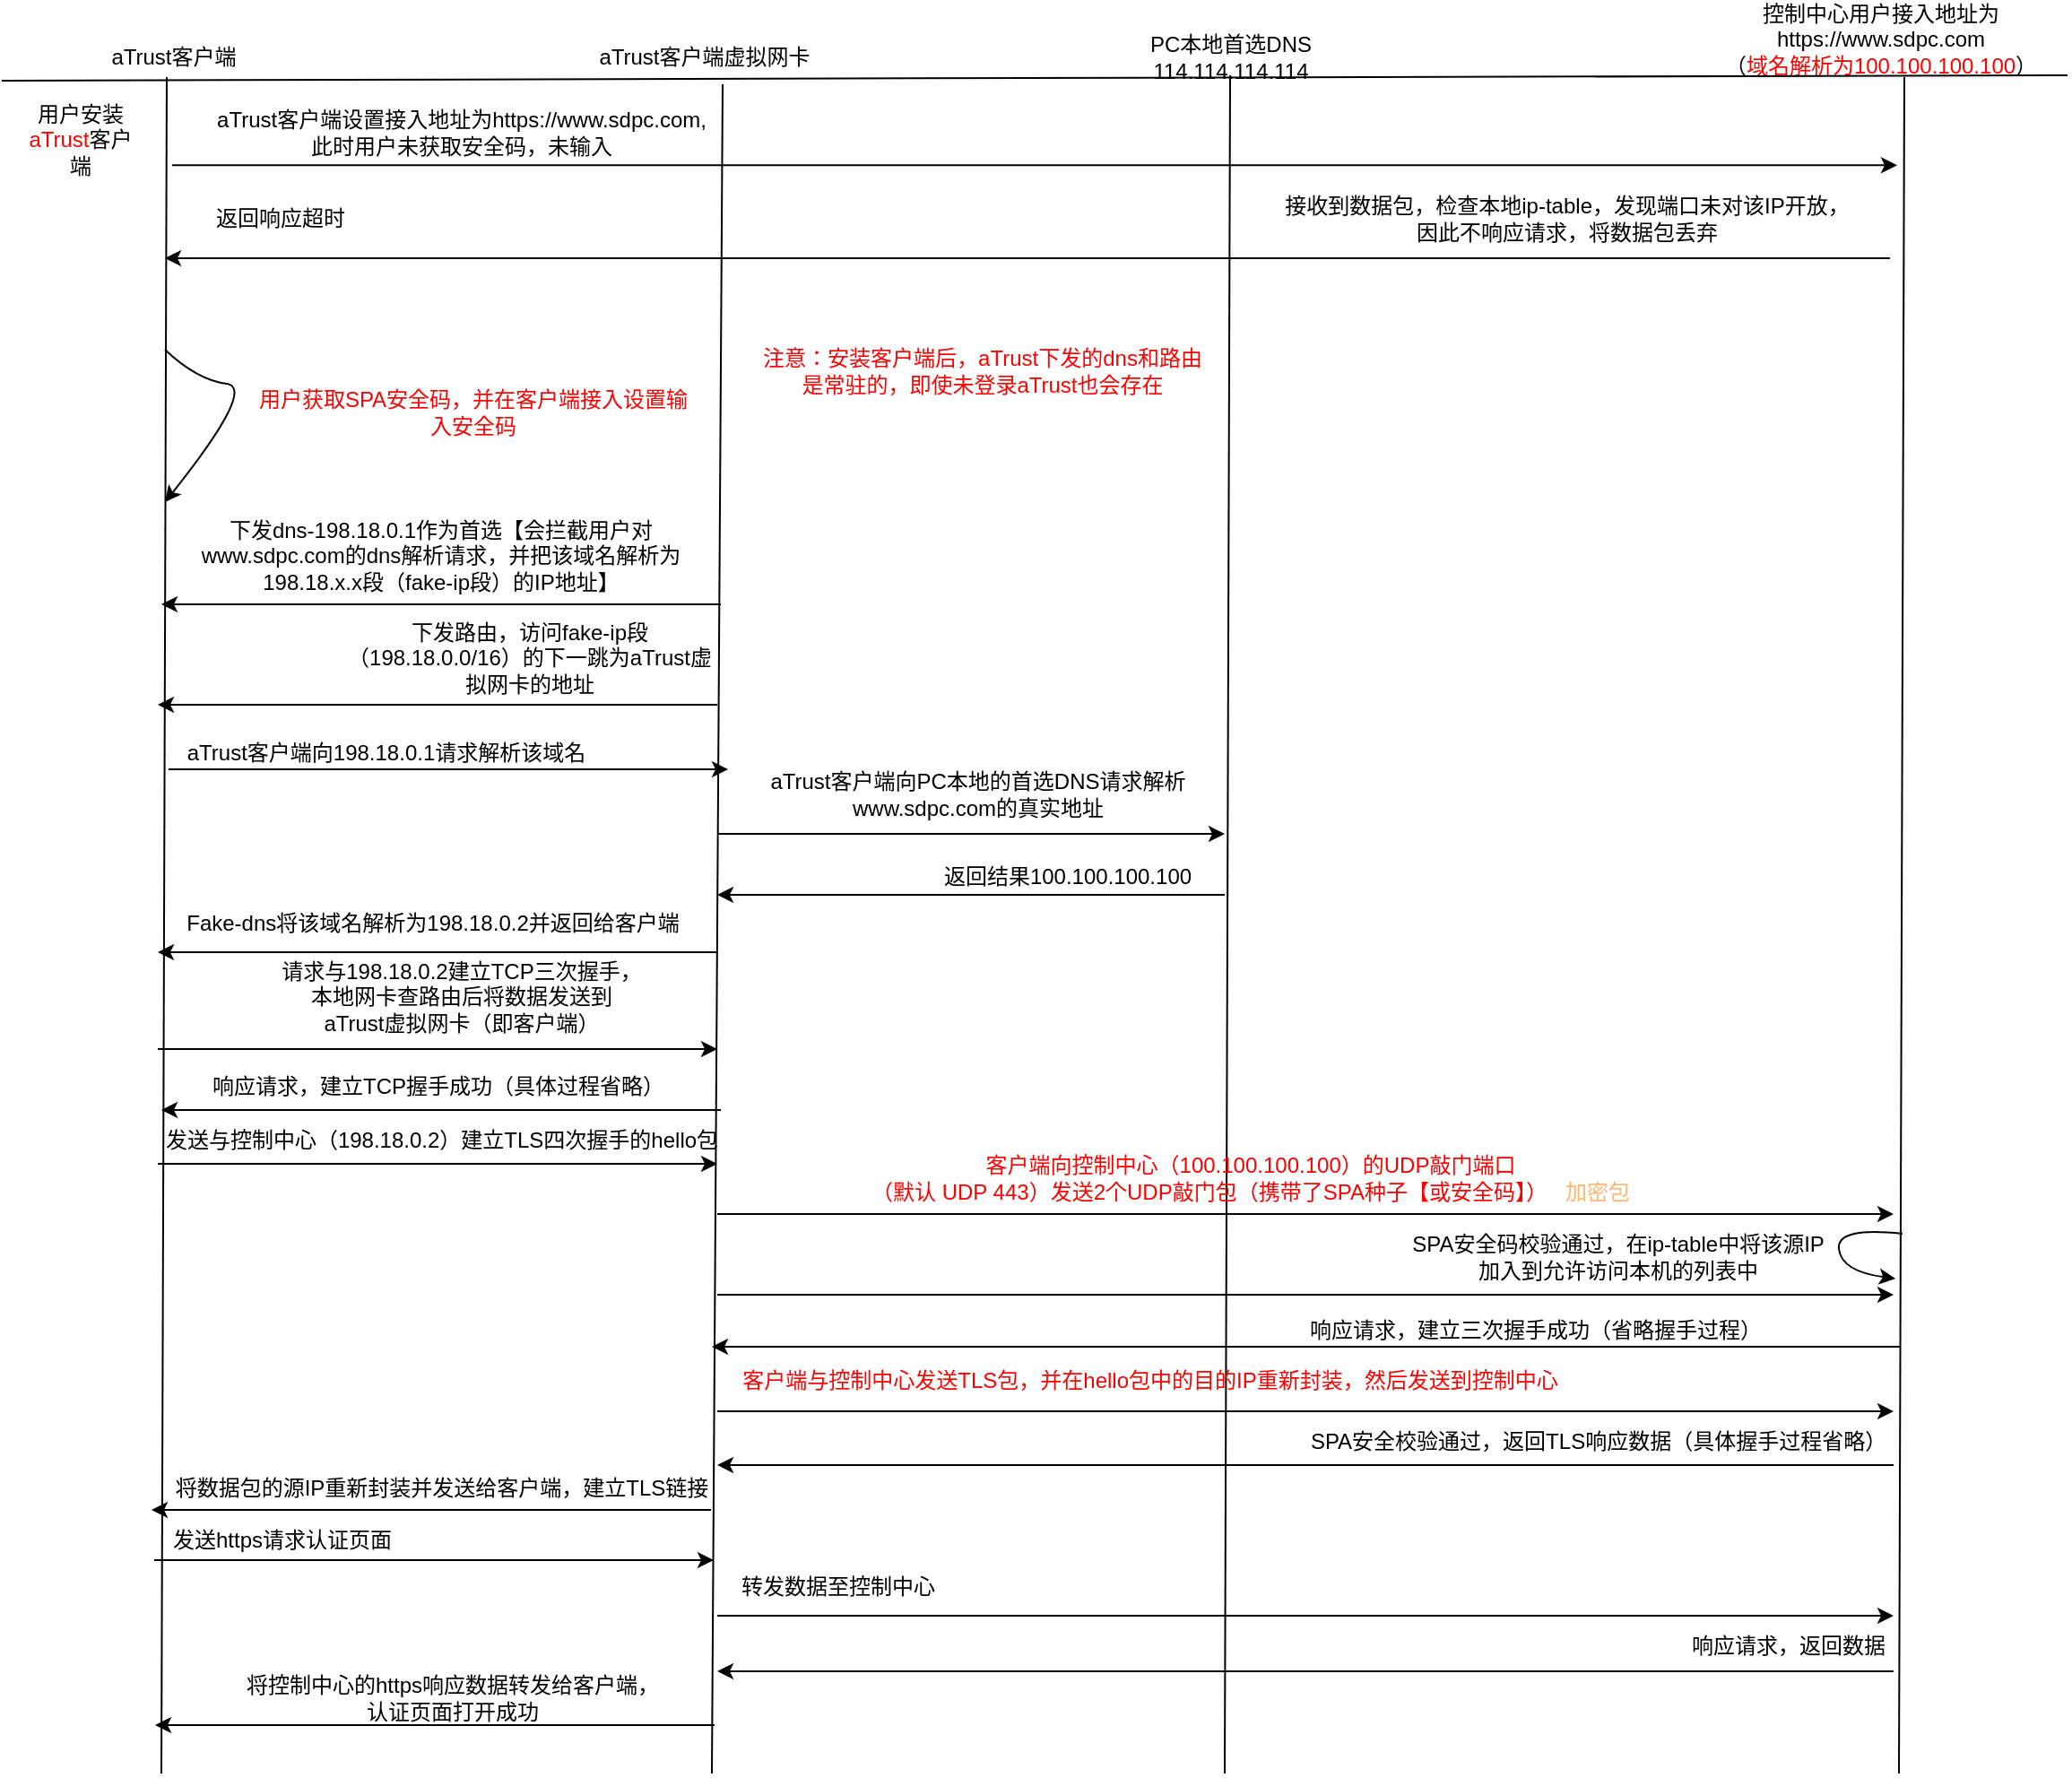 <mxfile version="28.1.1">
  <diagram name="第 1 页" id="DA86E5S3Rui6vH5Qsvgz">
    <mxGraphModel dx="1387" dy="777" grid="0" gridSize="10" guides="1" tooltips="1" connect="1" arrows="1" fold="1" page="1" pageScale="1" pageWidth="1600" pageHeight="900" background="none" math="0" shadow="0">
      <root>
        <mxCell id="0" />
        <mxCell id="1" parent="0" />
        <mxCell id="9GgOXBw_nXqRGx3ygDWn-6" value="aTrust客户端" style="text;html=1;align=center;verticalAlign=middle;whiteSpace=wrap;rounded=0;" parent="1" vertex="1">
          <mxGeometry x="270" y="100" width="82" height="30" as="geometry" />
        </mxCell>
        <mxCell id="9GgOXBw_nXqRGx3ygDWn-7" value="aTrust客户端虚拟网卡" style="text;html=1;align=center;verticalAlign=middle;whiteSpace=wrap;rounded=0;" parent="1" vertex="1">
          <mxGeometry x="542" y="100" width="130" height="30" as="geometry" />
        </mxCell>
        <mxCell id="9GgOXBw_nXqRGx3ygDWn-8" value="PC本地首选DNS&lt;br&gt;114.114.114.114" style="text;html=1;align=center;verticalAlign=middle;whiteSpace=wrap;rounded=0;" parent="1" vertex="1">
          <mxGeometry x="833" y="100" width="135" height="30" as="geometry" />
        </mxCell>
        <mxCell id="9GgOXBw_nXqRGx3ygDWn-9" value="控制中心用户接入地址为&lt;br&gt;https://www.sdpc.com&lt;br&gt;（&lt;font style=&quot;color: light-dark(rgb(255, 0, 0), rgb(255, 0, 0));&quot;&gt;域名解析为100.100.100.100&lt;/font&gt;）" style="text;html=1;align=center;verticalAlign=middle;whiteSpace=wrap;rounded=0;" parent="1" vertex="1">
          <mxGeometry x="1159" y="90" width="208" height="30" as="geometry" />
        </mxCell>
        <mxCell id="9GgOXBw_nXqRGx3ygDWn-10" value="" style="endArrow=none;html=1;rounded=0;" parent="1" edge="1">
          <mxGeometry width="50" height="50" relative="1" as="geometry">
            <mxPoint x="215" y="128" as="sourcePoint" />
            <mxPoint x="1367" y="125" as="targetPoint" />
          </mxGeometry>
        </mxCell>
        <mxCell id="9GgOXBw_nXqRGx3ygDWn-18" value="" style="endArrow=none;html=1;rounded=0;" parent="1" edge="1">
          <mxGeometry width="50" height="50" relative="1" as="geometry">
            <mxPoint x="304" y="1072" as="sourcePoint" />
            <mxPoint x="307" y="126" as="targetPoint" />
          </mxGeometry>
        </mxCell>
        <mxCell id="9GgOXBw_nXqRGx3ygDWn-19" value="" style="endArrow=none;html=1;rounded=0;" parent="1" edge="1">
          <mxGeometry width="50" height="50" relative="1" as="geometry">
            <mxPoint x="611" y="1072" as="sourcePoint" />
            <mxPoint x="617" y="130" as="targetPoint" />
          </mxGeometry>
        </mxCell>
        <mxCell id="9GgOXBw_nXqRGx3ygDWn-20" value="" style="endArrow=none;html=1;rounded=0;" parent="1" edge="1">
          <mxGeometry width="50" height="50" relative="1" as="geometry">
            <mxPoint x="897" y="1072" as="sourcePoint" />
            <mxPoint x="900" y="125" as="targetPoint" />
          </mxGeometry>
        </mxCell>
        <mxCell id="9GgOXBw_nXqRGx3ygDWn-21" value="" style="endArrow=none;html=1;rounded=0;" parent="1" edge="1">
          <mxGeometry width="50" height="50" relative="1" as="geometry">
            <mxPoint x="1273" y="1072" as="sourcePoint" />
            <mxPoint x="1276" y="126" as="targetPoint" />
          </mxGeometry>
        </mxCell>
        <mxCell id="9GgOXBw_nXqRGx3ygDWn-22" value="用户安装&lt;font style=&quot;color: light-dark(rgb(255, 0, 0), rgb(255, 0, 0));&quot;&gt;aTrust&lt;/font&gt;客户端" style="text;html=1;align=center;verticalAlign=middle;whiteSpace=wrap;rounded=0;" parent="1" vertex="1">
          <mxGeometry x="229" y="146" width="60" height="30" as="geometry" />
        </mxCell>
        <mxCell id="9GgOXBw_nXqRGx3ygDWn-23" value="" style="endArrow=classic;html=1;rounded=0;" parent="1" edge="1">
          <mxGeometry width="50" height="50" relative="1" as="geometry">
            <mxPoint x="310" y="175.13" as="sourcePoint" />
            <mxPoint x="1272" y="175.13" as="targetPoint" />
          </mxGeometry>
        </mxCell>
        <mxCell id="9GgOXBw_nXqRGx3ygDWn-25" value="aTrust客户端设置接入地址为https://www.sdpc.com,&lt;br&gt;此时用户未获取安全码，未输入" style="text;html=1;align=center;verticalAlign=middle;whiteSpace=wrap;rounded=0;" parent="1" vertex="1">
          <mxGeometry x="329" y="142" width="285" height="30" as="geometry" />
        </mxCell>
        <mxCell id="9GgOXBw_nXqRGx3ygDWn-27" value="" style="endArrow=classic;html=1;rounded=0;" parent="1" edge="1">
          <mxGeometry width="50" height="50" relative="1" as="geometry">
            <mxPoint x="1268" y="227" as="sourcePoint" />
            <mxPoint x="306" y="227" as="targetPoint" />
          </mxGeometry>
        </mxCell>
        <mxCell id="9GgOXBw_nXqRGx3ygDWn-28" value="返回响应超时" style="text;html=1;align=center;verticalAlign=middle;whiteSpace=wrap;rounded=0;" parent="1" vertex="1">
          <mxGeometry x="323" y="190" width="95" height="30" as="geometry" />
        </mxCell>
        <mxCell id="9GgOXBw_nXqRGx3ygDWn-29" value="接收到数据包，检查本地ip-table，发现端口未对该IP开放，因此不响应请求，将数据包丢弃" style="text;html=1;align=center;verticalAlign=middle;whiteSpace=wrap;rounded=0;" parent="1" vertex="1">
          <mxGeometry x="927" y="190" width="322" height="30" as="geometry" />
        </mxCell>
        <mxCell id="9GgOXBw_nXqRGx3ygDWn-30" value="&lt;font style=&quot;color: light-dark(rgb(255, 0, 0), rgb(255, 0, 0));&quot;&gt;注意：安装客户端后，aTrust下发的dns和路由是常驻的，即使未登录aTrust也会存在&lt;/font&gt;" style="text;html=1;align=center;verticalAlign=middle;whiteSpace=wrap;rounded=0;" parent="1" vertex="1">
          <mxGeometry x="637" y="275" width="250" height="30" as="geometry" />
        </mxCell>
        <mxCell id="9GgOXBw_nXqRGx3ygDWn-31" value="" style="curved=1;endArrow=classic;html=1;rounded=0;" parent="1" edge="1">
          <mxGeometry width="50" height="50" relative="1" as="geometry">
            <mxPoint x="306" y="278" as="sourcePoint" />
            <mxPoint x="306" y="363" as="targetPoint" />
            <Array as="points">
              <mxPoint x="324" y="295" />
              <mxPoint x="357" y="299" />
            </Array>
          </mxGeometry>
        </mxCell>
        <mxCell id="9GgOXBw_nXqRGx3ygDWn-32" value="&lt;font style=&quot;color: light-dark(rgb(255, 0, 0), rgb(255, 0, 0));&quot;&gt;用户获取SPA安全码，并在客户端接入设置输入安全码&lt;/font&gt;" style="text;html=1;align=center;verticalAlign=middle;whiteSpace=wrap;rounded=0;" parent="1" vertex="1">
          <mxGeometry x="352" y="298" width="252" height="30" as="geometry" />
        </mxCell>
        <mxCell id="9GgOXBw_nXqRGx3ygDWn-34" value="" style="endArrow=classic;html=1;rounded=0;" parent="1" edge="1">
          <mxGeometry width="50" height="50" relative="1" as="geometry">
            <mxPoint x="616" y="420" as="sourcePoint" />
            <mxPoint x="304" y="420" as="targetPoint" />
          </mxGeometry>
        </mxCell>
        <mxCell id="9GgOXBw_nXqRGx3ygDWn-35" value="&lt;font&gt;下发dns-198.18.0.1作为首选【会拦截用户对www.sdpc.com的dns解析请求，并把该域名解析为198.18.x.x段（fake-ip段）的IP地址】&lt;/font&gt;" style="text;html=1;align=center;verticalAlign=middle;whiteSpace=wrap;rounded=0;" parent="1" vertex="1">
          <mxGeometry x="319" y="378" width="282" height="30" as="geometry" />
        </mxCell>
        <mxCell id="9GgOXBw_nXqRGx3ygDWn-36" value="" style="endArrow=classic;html=1;rounded=0;" parent="1" edge="1">
          <mxGeometry width="50" height="50" relative="1" as="geometry">
            <mxPoint x="614" y="476" as="sourcePoint" />
            <mxPoint x="302" y="476" as="targetPoint" />
          </mxGeometry>
        </mxCell>
        <mxCell id="9GgOXBw_nXqRGx3ygDWn-37" value="下发路由，访问fake-ip段（198.18.0.0/16）的下一跳为aTrust虚拟网卡的地址" style="text;html=1;align=center;verticalAlign=middle;whiteSpace=wrap;rounded=0;" parent="1" vertex="1">
          <mxGeometry x="405" y="435" width="209" height="30" as="geometry" />
        </mxCell>
        <mxCell id="9GgOXBw_nXqRGx3ygDWn-39" value="" style="endArrow=classic;html=1;rounded=0;" parent="1" edge="1">
          <mxGeometry width="50" height="50" relative="1" as="geometry">
            <mxPoint x="308" y="512" as="sourcePoint" />
            <mxPoint x="620" y="512" as="targetPoint" />
          </mxGeometry>
        </mxCell>
        <mxCell id="9GgOXBw_nXqRGx3ygDWn-40" value="aTrust客户端向198.18.0.1请求解析该域名" style="text;html=1;align=center;verticalAlign=middle;whiteSpace=wrap;rounded=0;" parent="1" vertex="1">
          <mxGeometry x="306" y="488" width="247" height="30" as="geometry" />
        </mxCell>
        <mxCell id="9GgOXBw_nXqRGx3ygDWn-41" value="" style="endArrow=classic;html=1;rounded=0;" parent="1" edge="1">
          <mxGeometry width="50" height="50" relative="1" as="geometry">
            <mxPoint x="614" y="548" as="sourcePoint" />
            <mxPoint x="897" y="548" as="targetPoint" />
          </mxGeometry>
        </mxCell>
        <mxCell id="9GgOXBw_nXqRGx3ygDWn-42" value="aTrust客户端向PC本地的首选DNS请求解析www.sdpc.com的真实地址" style="text;html=1;align=center;verticalAlign=middle;whiteSpace=wrap;rounded=0;" parent="1" vertex="1">
          <mxGeometry x="623" y="511" width="273" height="30" as="geometry" />
        </mxCell>
        <mxCell id="9GgOXBw_nXqRGx3ygDWn-44" value="" style="endArrow=classic;html=1;rounded=0;" parent="1" edge="1">
          <mxGeometry width="50" height="50" relative="1" as="geometry">
            <mxPoint x="897" y="582" as="sourcePoint" />
            <mxPoint x="614" y="582" as="targetPoint" />
          </mxGeometry>
        </mxCell>
        <mxCell id="9GgOXBw_nXqRGx3ygDWn-45" value="返回结果100.100.100.100" style="text;html=1;align=center;verticalAlign=middle;resizable=0;points=[];autosize=1;strokeColor=none;fillColor=none;" parent="1" vertex="1">
          <mxGeometry x="731" y="559" width="156" height="26" as="geometry" />
        </mxCell>
        <mxCell id="9GgOXBw_nXqRGx3ygDWn-46" value="" style="endArrow=classic;html=1;rounded=0;" parent="1" edge="1">
          <mxGeometry width="50" height="50" relative="1" as="geometry">
            <mxPoint x="614" y="614" as="sourcePoint" />
            <mxPoint x="302" y="614" as="targetPoint" />
          </mxGeometry>
        </mxCell>
        <mxCell id="9GgOXBw_nXqRGx3ygDWn-47" value="Fake-dns将该域名解析&lt;span style=&quot;background-color: transparent; color: light-dark(rgb(0, 0, 0), rgb(255, 255, 255));&quot;&gt;为198.18.0.2并返回给客户端&lt;/span&gt;" style="text;html=1;align=center;verticalAlign=middle;resizable=0;points=[];autosize=1;strokeColor=none;fillColor=none;" parent="1" vertex="1">
          <mxGeometry x="308" y="585" width="293" height="26" as="geometry" />
        </mxCell>
        <mxCell id="9GgOXBw_nXqRGx3ygDWn-55" value="" style="endArrow=classic;html=1;rounded=0;" parent="1" edge="1">
          <mxGeometry width="50" height="50" relative="1" as="geometry">
            <mxPoint x="302" y="668" as="sourcePoint" />
            <mxPoint x="614" y="668" as="targetPoint" />
          </mxGeometry>
        </mxCell>
        <mxCell id="9GgOXBw_nXqRGx3ygDWn-62" value="&lt;span style=&quot;text-wrap-mode: nowrap;&quot;&gt;请求与198.18.0.2建立TCP三次握手，&lt;/span&gt;&lt;div&gt;&lt;span style=&quot;text-wrap-mode: nowrap;&quot;&gt;本地网卡查路由后将数据发送到&lt;/span&gt;&lt;div&gt;&lt;span style=&quot;text-wrap-mode: nowrap;&quot;&gt;aTrust虚拟网卡（即客户端&lt;/span&gt;&lt;span style=&quot;color: light-dark(rgb(0, 0, 0), rgb(255, 255, 255)); text-wrap-mode: nowrap; background-color: transparent;&quot;&gt;）&lt;/span&gt;&lt;/div&gt;&lt;div&gt;&lt;span style=&quot;color: light-dark(rgb(0, 0, 0), rgb(255, 255, 255)); text-wrap-mode: nowrap; background-color: transparent;&quot;&gt;&lt;br&gt;&lt;/span&gt;&lt;/div&gt;&lt;/div&gt;" style="text;html=1;align=center;verticalAlign=middle;whiteSpace=wrap;rounded=0;" parent="1" vertex="1">
          <mxGeometry x="367" y="631" width="209" height="30" as="geometry" />
        </mxCell>
        <mxCell id="9GgOXBw_nXqRGx3ygDWn-64" value="" style="endArrow=classic;html=1;rounded=0;" parent="1" edge="1">
          <mxGeometry width="50" height="50" relative="1" as="geometry">
            <mxPoint x="616" y="702" as="sourcePoint" />
            <mxPoint x="304" y="702" as="targetPoint" />
          </mxGeometry>
        </mxCell>
        <mxCell id="9GgOXBw_nXqRGx3ygDWn-65" value="响应请求，建立TCP握手成功（具体过程省略&lt;span style=&quot;background-color: transparent; color: light-dark(rgb(0, 0, 0), rgb(255, 255, 255));&quot;&gt;）&lt;/span&gt;" style="text;html=1;align=center;verticalAlign=middle;resizable=0;points=[];autosize=1;strokeColor=none;fillColor=none;" parent="1" vertex="1">
          <mxGeometry x="323" y="676" width="270" height="26" as="geometry" />
        </mxCell>
        <mxCell id="9GgOXBw_nXqRGx3ygDWn-66" value="" style="endArrow=classic;html=1;rounded=0;" parent="1" edge="1">
          <mxGeometry width="50" height="50" relative="1" as="geometry">
            <mxPoint x="302" y="732" as="sourcePoint" />
            <mxPoint x="614" y="732" as="targetPoint" />
          </mxGeometry>
        </mxCell>
        <mxCell id="9GgOXBw_nXqRGx3ygDWn-68" value="发送与控制中心（198.18.0.2）建立TLS四次握手的hello包" style="text;html=1;align=center;verticalAlign=middle;resizable=0;points=[];autosize=1;strokeColor=none;fillColor=none;" parent="1" vertex="1">
          <mxGeometry x="297" y="706" width="326" height="26" as="geometry" />
        </mxCell>
        <mxCell id="9GgOXBw_nXqRGx3ygDWn-70" value="" style="endArrow=classic;html=1;rounded=0;" parent="1" edge="1">
          <mxGeometry width="50" height="50" relative="1" as="geometry">
            <mxPoint x="614" y="760" as="sourcePoint" />
            <mxPoint x="1270" y="760" as="targetPoint" />
          </mxGeometry>
        </mxCell>
        <mxCell id="9GgOXBw_nXqRGx3ygDWn-71" value="&lt;font style=&quot;color: light-dark(rgb(255, 0, 0), rgb(255, 0, 0));&quot;&gt;客户端向控制中心（100.100.100.100）的UDP敲门端口&lt;/font&gt;&lt;div&gt;&lt;font style=&quot;color: light-dark(rgb(255, 0, 0), rgb(255, 0, 0));&quot;&gt;（默认 UDP 443）发送2个UDP敲门包（携带了SPA种子【或安全码】）&amp;nbsp; &amp;nbsp;&lt;/font&gt;&lt;font style=&quot;color: light-dark(rgb(255, 181, 112), rgb(255, 0, 0));&quot;&gt;加密包&lt;/font&gt;&lt;/div&gt;" style="text;html=1;align=center;verticalAlign=middle;resizable=0;points=[];autosize=1;strokeColor=none;fillColor=none;" parent="1" vertex="1">
          <mxGeometry x="687" y="719" width="447" height="41" as="geometry" />
        </mxCell>
        <mxCell id="9GgOXBw_nXqRGx3ygDWn-72" value="" style="endArrow=classic;html=1;rounded=0;" parent="1" edge="1">
          <mxGeometry width="50" height="50" relative="1" as="geometry">
            <mxPoint x="614" y="805" as="sourcePoint" />
            <mxPoint x="1270" y="805" as="targetPoint" />
          </mxGeometry>
        </mxCell>
        <mxCell id="9GgOXBw_nXqRGx3ygDWn-73" value="" style="curved=1;endArrow=classic;html=1;rounded=0;" parent="1" edge="1">
          <mxGeometry width="50" height="50" relative="1" as="geometry">
            <mxPoint x="1275" y="771" as="sourcePoint" />
            <mxPoint x="1271" y="796" as="targetPoint" />
            <Array as="points">
              <mxPoint x="1238" y="767" />
              <mxPoint x="1241" y="792" />
            </Array>
          </mxGeometry>
        </mxCell>
        <mxCell id="9GgOXBw_nXqRGx3ygDWn-74" value="SPA安全码校验通过，在ip-table中将该源IP&lt;div&gt;加入到允许访问本机的列表中&lt;/div&gt;" style="text;html=1;align=center;verticalAlign=middle;resizable=0;points=[];autosize=1;strokeColor=none;fillColor=none;" parent="1" vertex="1">
          <mxGeometry x="992" y="763" width="248" height="41" as="geometry" />
        </mxCell>
        <mxCell id="9GgOXBw_nXqRGx3ygDWn-76" value="" style="endArrow=classic;html=1;rounded=0;" parent="1" edge="1">
          <mxGeometry width="50" height="50" relative="1" as="geometry">
            <mxPoint x="1274" y="834" as="sourcePoint" />
            <mxPoint x="611" y="834" as="targetPoint" />
          </mxGeometry>
        </mxCell>
        <mxCell id="9GgOXBw_nXqRGx3ygDWn-77" value="响应请求，建立三次握手成功（省略握手过程）" style="text;html=1;align=center;verticalAlign=middle;resizable=0;points=[];autosize=1;strokeColor=none;fillColor=none;" parent="1" vertex="1">
          <mxGeometry x="935" y="812" width="270" height="26" as="geometry" />
        </mxCell>
        <mxCell id="9GgOXBw_nXqRGx3ygDWn-78" value="" style="endArrow=classic;html=1;rounded=0;" parent="1" edge="1">
          <mxGeometry width="50" height="50" relative="1" as="geometry">
            <mxPoint x="614" y="870" as="sourcePoint" />
            <mxPoint x="1270" y="870" as="targetPoint" />
          </mxGeometry>
        </mxCell>
        <mxCell id="9GgOXBw_nXqRGx3ygDWn-79" value="&lt;font style=&quot;color: rgb(255, 0, 0);&quot;&gt;客户端与控制中心发送TLS包，并在hello包中的目的IP重新封装，然后发送到控制中心&lt;/font&gt;" style="text;html=1;align=center;verticalAlign=middle;resizable=0;points=[];autosize=1;strokeColor=none;fillColor=none;" parent="1" vertex="1">
          <mxGeometry x="618" y="840" width="473" height="26" as="geometry" />
        </mxCell>
        <mxCell id="9GgOXBw_nXqRGx3ygDWn-80" value="" style="endArrow=classic;html=1;rounded=0;" parent="1" edge="1">
          <mxGeometry width="50" height="50" relative="1" as="geometry">
            <mxPoint x="1270" y="900" as="sourcePoint" />
            <mxPoint x="614" y="900" as="targetPoint" />
          </mxGeometry>
        </mxCell>
        <mxCell id="9GgOXBw_nXqRGx3ygDWn-82" value="SPA安全校验通过，返回TLS响应数据（具体握手过程省略）" style="text;html=1;align=center;verticalAlign=middle;resizable=0;points=[];autosize=1;strokeColor=none;fillColor=none;" parent="1" vertex="1">
          <mxGeometry x="935" y="874" width="339" height="26" as="geometry" />
        </mxCell>
        <mxCell id="9GgOXBw_nXqRGx3ygDWn-85" value="" style="endArrow=classic;html=1;rounded=0;" parent="1" edge="1">
          <mxGeometry width="50" height="50" relative="1" as="geometry">
            <mxPoint x="610.5" y="925" as="sourcePoint" />
            <mxPoint x="298.5" y="925" as="targetPoint" />
          </mxGeometry>
        </mxCell>
        <mxCell id="9GgOXBw_nXqRGx3ygDWn-86" value="将数据包的源IP重新封装并发送给客户端，建立TLS链接" style="text;html=1;align=center;verticalAlign=middle;resizable=0;points=[];autosize=1;strokeColor=none;fillColor=none;" parent="1" vertex="1">
          <mxGeometry x="302.5" y="900" width="315" height="26" as="geometry" />
        </mxCell>
        <mxCell id="9GgOXBw_nXqRGx3ygDWn-87" value="" style="endArrow=classic;html=1;rounded=0;" parent="1" edge="1">
          <mxGeometry width="50" height="50" relative="1" as="geometry">
            <mxPoint x="300" y="953" as="sourcePoint" />
            <mxPoint x="612" y="953" as="targetPoint" />
          </mxGeometry>
        </mxCell>
        <mxCell id="9GgOXBw_nXqRGx3ygDWn-88" value="发送https请求认证页面" style="text;html=1;align=center;verticalAlign=middle;resizable=0;points=[];autosize=1;strokeColor=none;fillColor=none;" parent="1" vertex="1">
          <mxGeometry x="300.5" y="929" width="140" height="26" as="geometry" />
        </mxCell>
        <mxCell id="9GgOXBw_nXqRGx3ygDWn-89" value="" style="endArrow=classic;html=1;rounded=0;" parent="1" edge="1">
          <mxGeometry width="50" height="50" relative="1" as="geometry">
            <mxPoint x="614" y="984" as="sourcePoint" />
            <mxPoint x="1270" y="984" as="targetPoint" />
          </mxGeometry>
        </mxCell>
        <mxCell id="9GgOXBw_nXqRGx3ygDWn-90" value="转发数据至控制中心" style="text;html=1;align=center;verticalAlign=middle;resizable=0;points=[];autosize=1;strokeColor=none;fillColor=none;" parent="1" vertex="1">
          <mxGeometry x="617.5" y="955" width="126" height="26" as="geometry" />
        </mxCell>
        <mxCell id="9GgOXBw_nXqRGx3ygDWn-91" value="" style="endArrow=classic;html=1;rounded=0;" parent="1" edge="1">
          <mxGeometry width="50" height="50" relative="1" as="geometry">
            <mxPoint x="1270" y="1015" as="sourcePoint" />
            <mxPoint x="614" y="1015" as="targetPoint" />
          </mxGeometry>
        </mxCell>
        <mxCell id="9GgOXBw_nXqRGx3ygDWn-92" value="响应请求，返回数据" style="text;html=1;align=center;verticalAlign=middle;resizable=0;points=[];autosize=1;strokeColor=none;fillColor=none;" parent="1" vertex="1">
          <mxGeometry x="1148" y="988" width="126" height="26" as="geometry" />
        </mxCell>
        <mxCell id="9GgOXBw_nXqRGx3ygDWn-93" value="" style="endArrow=classic;html=1;rounded=0;" parent="1" edge="1">
          <mxGeometry width="50" height="50" relative="1" as="geometry">
            <mxPoint x="612.5" y="1045" as="sourcePoint" />
            <mxPoint x="300.5" y="1045" as="targetPoint" />
          </mxGeometry>
        </mxCell>
        <mxCell id="9GgOXBw_nXqRGx3ygDWn-94" value="将控制中心的https响应数据转发给客户端，&lt;div&gt;认证页面打开成功&lt;/div&gt;" style="text;html=1;align=center;verticalAlign=middle;resizable=0;points=[];autosize=1;strokeColor=none;fillColor=none;" parent="1" vertex="1">
          <mxGeometry x="342" y="1009" width="248" height="41" as="geometry" />
        </mxCell>
      </root>
    </mxGraphModel>
  </diagram>
</mxfile>
